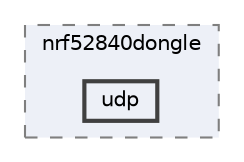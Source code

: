 digraph "/home/mj/Desktop/IoT-Chat-Digitalization/Dongle/gnrc_border_router/bin/nrf52840dongle/udp"
{
 // LATEX_PDF_SIZE
  bgcolor="transparent";
  edge [fontname=Helvetica,fontsize=10,labelfontname=Helvetica,labelfontsize=10];
  node [fontname=Helvetica,fontsize=10,shape=box,height=0.2,width=0.4];
  compound=true
  subgraph clusterdir_9941f7556d96a0e17fefe82cd217bc3a {
    graph [ bgcolor="#edf0f7", pencolor="grey50", label="nrf52840dongle", fontname=Helvetica,fontsize=10 style="filled,dashed", URL="dir_9941f7556d96a0e17fefe82cd217bc3a.html",tooltip=""]
  dir_370ed0acf95c421824e6b9d9706febd9 [label="udp", fillcolor="#edf0f7", color="grey25", style="filled,bold", URL="dir_370ed0acf95c421824e6b9d9706febd9.html",tooltip=""];
  }
}
